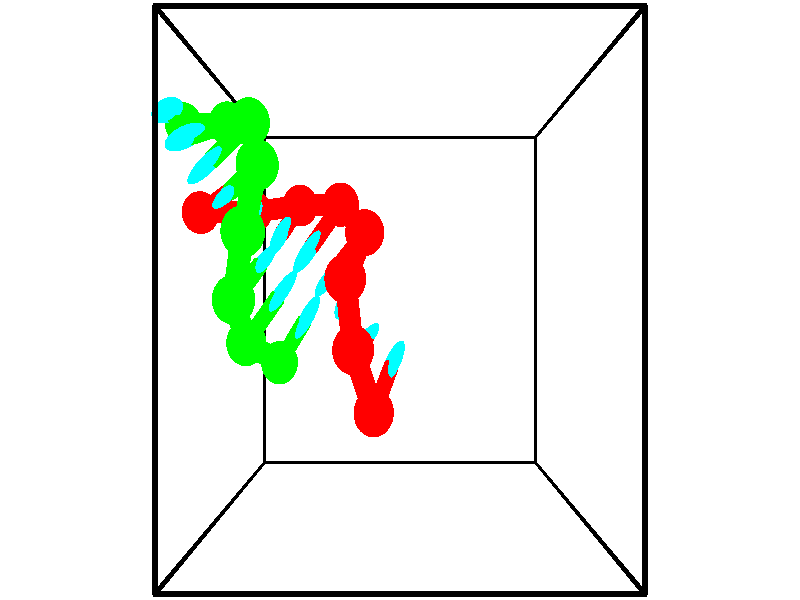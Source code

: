 // switches for output
#declare DRAW_BASES = 1; // possible values are 0, 1; only relevant for DNA ribbons
#declare DRAW_BASES_TYPE = 3; // possible values are 1, 2, 3; only relevant for DNA ribbons
#declare DRAW_FOG = 0; // set to 1 to enable fog

#include "colors.inc"

#include "transforms.inc"
background { rgb <1, 1, 1>}

#default {
   normal{
       ripples 0.25
       frequency 0.20
       turbulence 0.2
       lambda 5
   }
	finish {
		phong 0.1
		phong_size 40.
	}
}

// original window dimensions: 1024x640


// camera settings

camera {
	sky <-0, 1, 0>
	up <-0, 1, 0>
	right 1.6 * <1, 0, 0>
	location <2.5, 2.5, 11.1562>
	look_at <2.5, 2.5, 2.5>
	direction <0, 0, -8.6562>
	angle 67.0682
}


# declare cpy_camera_pos = <2.5, 2.5, 11.1562>;
# if (DRAW_FOG = 1)
fog {
	fog_type 2
	up vnormalize(cpy_camera_pos)
	color rgbt<1,1,1,0.3>
	distance 1e-5
	fog_alt 3e-3
	fog_offset 4
}
# end


// LIGHTS

# declare lum = 6;
global_settings {
	ambient_light rgb lum * <0.05, 0.05, 0.05>
	max_trace_level 15
}# declare cpy_direct_light_amount = 0.25;
light_source
{	1000 * <-1, -1, 1>,
	rgb lum * cpy_direct_light_amount
	parallel
}

light_source
{	1000 * <1, 1, -1>,
	rgb lum * cpy_direct_light_amount
	parallel
}

// strand 0

// nucleotide -1

// particle -1
sphere {
	<2.173390, 1.330338, 3.649205> 0.250000
	pigment { color rgbt <1,0,0,0> }
	no_shadow
}
cylinder {
	<2.305984, 1.609090, 3.394811>,  <2.385541, 1.776341, 3.242175>, 0.100000
	pigment { color rgbt <1,0,0,0> }
	no_shadow
}
cylinder {
	<2.305984, 1.609090, 3.394811>,  <2.173390, 1.330338, 3.649205>, 0.100000
	pigment { color rgbt <1,0,0,0> }
	no_shadow
}

// particle -1
sphere {
	<2.305984, 1.609090, 3.394811> 0.100000
	pigment { color rgbt <1,0,0,0> }
	no_shadow
}
sphere {
	0, 1
	scale<0.080000,0.200000,0.300000>
	matrix <-0.778331, 0.582974, 0.233113,
		0.533214, 0.417732, 0.735651,
		0.331487, 0.696879, -0.635984,
		2.405431, 1.818154, 3.204016>
	pigment { color rgbt <0,1,1,0> }
	no_shadow
}
cylinder {
	<1.938789, 2.001211, 3.923885>,  <2.173390, 1.330338, 3.649205>, 0.130000
	pigment { color rgbt <1,0,0,0> }
	no_shadow
}

// nucleotide -1

// particle -1
sphere {
	<1.938789, 2.001211, 3.923885> 0.250000
	pigment { color rgbt <1,0,0,0> }
	no_shadow
}
cylinder {
	<2.014088, 2.051066, 3.534213>,  <2.059267, 2.080980, 3.300409>, 0.100000
	pigment { color rgbt <1,0,0,0> }
	no_shadow
}
cylinder {
	<2.014088, 2.051066, 3.534213>,  <1.938789, 2.001211, 3.923885>, 0.100000
	pigment { color rgbt <1,0,0,0> }
	no_shadow
}

// particle -1
sphere {
	<2.014088, 2.051066, 3.534213> 0.100000
	pigment { color rgbt <1,0,0,0> }
	no_shadow
}
sphere {
	0, 1
	scale<0.080000,0.200000,0.300000>
	matrix <-0.727946, 0.683567, -0.053209,
		0.659286, 0.719167, 0.219409,
		0.188247, 0.124638, -0.974181,
		2.070562, 2.088458, 3.241958>
	pigment { color rgbt <0,1,1,0> }
	no_shadow
}
cylinder {
	<1.841909, 2.714055, 3.894920>,  <1.938789, 2.001211, 3.923885>, 0.130000
	pigment { color rgbt <1,0,0,0> }
	no_shadow
}

// nucleotide -1

// particle -1
sphere {
	<1.841909, 2.714055, 3.894920> 0.250000
	pigment { color rgbt <1,0,0,0> }
	no_shadow
}
cylinder {
	<1.811283, 2.571132, 3.522583>,  <1.792907, 2.485378, 3.299181>, 0.100000
	pigment { color rgbt <1,0,0,0> }
	no_shadow
}
cylinder {
	<1.811283, 2.571132, 3.522583>,  <1.841909, 2.714055, 3.894920>, 0.100000
	pigment { color rgbt <1,0,0,0> }
	no_shadow
}

// particle -1
sphere {
	<1.811283, 2.571132, 3.522583> 0.100000
	pigment { color rgbt <1,0,0,0> }
	no_shadow
}
sphere {
	0, 1
	scale<0.080000,0.200000,0.300000>
	matrix <-0.762684, 0.622323, -0.176148,
		0.642224, 0.696452, -0.320161,
		-0.076565, -0.357308, -0.930843,
		1.788314, 2.463939, 3.243330>
	pigment { color rgbt <0,1,1,0> }
	no_shadow
}
cylinder {
	<2.046866, 3.221037, 3.399817>,  <1.841909, 2.714055, 3.894920>, 0.130000
	pigment { color rgbt <1,0,0,0> }
	no_shadow
}

// nucleotide -1

// particle -1
sphere {
	<2.046866, 3.221037, 3.399817> 0.250000
	pigment { color rgbt <1,0,0,0> }
	no_shadow
}
cylinder {
	<1.780022, 2.952726, 3.270188>,  <1.619915, 2.791740, 3.192411>, 0.100000
	pigment { color rgbt <1,0,0,0> }
	no_shadow
}
cylinder {
	<1.780022, 2.952726, 3.270188>,  <2.046866, 3.221037, 3.399817>, 0.100000
	pigment { color rgbt <1,0,0,0> }
	no_shadow
}

// particle -1
sphere {
	<1.780022, 2.952726, 3.270188> 0.100000
	pigment { color rgbt <1,0,0,0> }
	no_shadow
}
sphere {
	0, 1
	scale<0.080000,0.200000,0.300000>
	matrix <-0.693030, 0.718381, -0.060316,
		0.273265, 0.184354, -0.944108,
		-0.667110, -0.670777, -0.324071,
		1.579889, 2.751493, 3.172967>
	pigment { color rgbt <0,1,1,0> }
	no_shadow
}
cylinder {
	<1.689810, 3.582389, 2.918771>,  <2.046866, 3.221037, 3.399817>, 0.130000
	pigment { color rgbt <1,0,0,0> }
	no_shadow
}

// nucleotide -1

// particle -1
sphere {
	<1.689810, 3.582389, 2.918771> 0.250000
	pigment { color rgbt <1,0,0,0> }
	no_shadow
}
cylinder {
	<1.451817, 3.274355, 3.010828>,  <1.309021, 3.089535, 3.066062>, 0.100000
	pigment { color rgbt <1,0,0,0> }
	no_shadow
}
cylinder {
	<1.451817, 3.274355, 3.010828>,  <1.689810, 3.582389, 2.918771>, 0.100000
	pigment { color rgbt <1,0,0,0> }
	no_shadow
}

// particle -1
sphere {
	<1.451817, 3.274355, 3.010828> 0.100000
	pigment { color rgbt <1,0,0,0> }
	no_shadow
}
sphere {
	0, 1
	scale<0.080000,0.200000,0.300000>
	matrix <-0.802404, 0.585618, -0.114888,
		-0.046302, -0.253024, -0.966352,
		-0.594982, -0.770085, 0.230142,
		1.273322, 3.043329, 3.079870>
	pigment { color rgbt <0,1,1,0> }
	no_shadow
}
cylinder {
	<1.056610, 3.639704, 2.407584>,  <1.689810, 3.582389, 2.918771>, 0.130000
	pigment { color rgbt <1,0,0,0> }
	no_shadow
}

// nucleotide -1

// particle -1
sphere {
	<1.056610, 3.639704, 2.407584> 0.250000
	pigment { color rgbt <1,0,0,0> }
	no_shadow
}
cylinder {
	<0.951916, 3.406164, 2.714990>,  <0.889099, 3.266040, 2.899433>, 0.100000
	pigment { color rgbt <1,0,0,0> }
	no_shadow
}
cylinder {
	<0.951916, 3.406164, 2.714990>,  <1.056610, 3.639704, 2.407584>, 0.100000
	pigment { color rgbt <1,0,0,0> }
	no_shadow
}

// particle -1
sphere {
	<0.951916, 3.406164, 2.714990> 0.100000
	pigment { color rgbt <1,0,0,0> }
	no_shadow
}
sphere {
	0, 1
	scale<0.080000,0.200000,0.300000>
	matrix <-0.899914, 0.435390, 0.024282,
		-0.348780, -0.685241, -0.639372,
		-0.261737, -0.583850, 0.768514,
		0.873395, 3.231009, 2.945544>
	pigment { color rgbt <0,1,1,0> }
	no_shadow
}
cylinder {
	<0.360460, 3.584324, 2.259654>,  <1.056610, 3.639704, 2.407584>, 0.130000
	pigment { color rgbt <1,0,0,0> }
	no_shadow
}

// nucleotide -1

// particle -1
sphere {
	<0.360460, 3.584324, 2.259654> 0.250000
	pigment { color rgbt <1,0,0,0> }
	no_shadow
}
cylinder {
	<0.439568, 3.508317, 2.644316>,  <0.487032, 3.462713, 2.875113>, 0.100000
	pigment { color rgbt <1,0,0,0> }
	no_shadow
}
cylinder {
	<0.439568, 3.508317, 2.644316>,  <0.360460, 3.584324, 2.259654>, 0.100000
	pigment { color rgbt <1,0,0,0> }
	no_shadow
}

// particle -1
sphere {
	<0.439568, 3.508317, 2.644316> 0.100000
	pigment { color rgbt <1,0,0,0> }
	no_shadow
}
sphere {
	0, 1
	scale<0.080000,0.200000,0.300000>
	matrix <-0.812261, 0.517416, 0.269283,
		-0.548744, -0.834371, -0.052015,
		0.197768, -0.190017, 0.961655,
		0.498898, 3.451312, 2.932813>
	pigment { color rgbt <0,1,1,0> }
	no_shadow
}
cylinder {
	<-0.310011, 3.524863, 2.651918>,  <0.360460, 3.584324, 2.259654>, 0.130000
	pigment { color rgbt <1,0,0,0> }
	no_shadow
}

// nucleotide -1

// particle -1
sphere {
	<-0.310011, 3.524863, 2.651918> 0.250000
	pigment { color rgbt <1,0,0,0> }
	no_shadow
}
cylinder {
	<-0.010799, 3.629657, 2.895825>,  <0.168727, 3.692533, 3.042170>, 0.100000
	pigment { color rgbt <1,0,0,0> }
	no_shadow
}
cylinder {
	<-0.010799, 3.629657, 2.895825>,  <-0.310011, 3.524863, 2.651918>, 0.100000
	pigment { color rgbt <1,0,0,0> }
	no_shadow
}

// particle -1
sphere {
	<-0.010799, 3.629657, 2.895825> 0.100000
	pigment { color rgbt <1,0,0,0> }
	no_shadow
}
sphere {
	0, 1
	scale<0.080000,0.200000,0.300000>
	matrix <-0.577622, 0.709446, 0.403780,
		-0.326813, -0.654255, 0.682015,
		0.748028, 0.261986, 0.609769,
		0.213609, 3.708252, 3.078756>
	pigment { color rgbt <0,1,1,0> }
	no_shadow
}
// strand 1

// nucleotide -1

// particle -1
sphere {
	<-0.520535, 4.546212, 2.725537> 0.250000
	pigment { color rgbt <0,1,0,0> }
	no_shadow
}
cylinder {
	<-0.496414, 4.533621, 3.124611>,  <-0.481942, 4.526066, 3.364055>, 0.100000
	pigment { color rgbt <0,1,0,0> }
	no_shadow
}
cylinder {
	<-0.496414, 4.533621, 3.124611>,  <-0.520535, 4.546212, 2.725537>, 0.100000
	pigment { color rgbt <0,1,0,0> }
	no_shadow
}

// particle -1
sphere {
	<-0.496414, 4.533621, 3.124611> 0.100000
	pigment { color rgbt <0,1,0,0> }
	no_shadow
}
sphere {
	0, 1
	scale<0.080000,0.200000,0.300000>
	matrix <0.513694, -0.856007, -0.058057,
		0.855851, 0.516005, -0.035450,
		0.060303, -0.031477, 0.997684,
		-0.478323, 4.524178, 3.423916>
	pigment { color rgbt <0,1,1,0> }
	no_shadow
}
cylinder {
	<0.173722, 4.482088, 2.983502>,  <-0.520535, 4.546212, 2.725537>, 0.130000
	pigment { color rgbt <0,1,0,0> }
	no_shadow
}

// nucleotide -1

// particle -1
sphere {
	<0.173722, 4.482088, 2.983502> 0.250000
	pigment { color rgbt <0,1,0,0> }
	no_shadow
}
cylinder {
	<-0.051277, 4.333593, 3.279010>,  <-0.186277, 4.244497, 3.456314>, 0.100000
	pigment { color rgbt <0,1,0,0> }
	no_shadow
}
cylinder {
	<-0.051277, 4.333593, 3.279010>,  <0.173722, 4.482088, 2.983502>, 0.100000
	pigment { color rgbt <0,1,0,0> }
	no_shadow
}

// particle -1
sphere {
	<-0.051277, 4.333593, 3.279010> 0.100000
	pigment { color rgbt <0,1,0,0> }
	no_shadow
}
sphere {
	0, 1
	scale<0.080000,0.200000,0.300000>
	matrix <0.586570, -0.808903, 0.040136,
		0.582692, 0.455916, 0.672763,
		-0.562499, -0.371236, 0.738769,
		-0.220027, 4.222222, 3.500640>
	pigment { color rgbt <0,1,1,0> }
	no_shadow
}
cylinder {
	<0.604776, 4.370997, 3.550352>,  <0.173722, 4.482088, 2.983502>, 0.130000
	pigment { color rgbt <0,1,0,0> }
	no_shadow
}

// nucleotide -1

// particle -1
sphere {
	<0.604776, 4.370997, 3.550352> 0.250000
	pigment { color rgbt <0,1,0,0> }
	no_shadow
}
cylinder {
	<0.302948, 4.109272, 3.570332>,  <0.121851, 3.952236, 3.582319>, 0.100000
	pigment { color rgbt <0,1,0,0> }
	no_shadow
}
cylinder {
	<0.302948, 4.109272, 3.570332>,  <0.604776, 4.370997, 3.550352>, 0.100000
	pigment { color rgbt <0,1,0,0> }
	no_shadow
}

// particle -1
sphere {
	<0.302948, 4.109272, 3.570332> 0.100000
	pigment { color rgbt <0,1,0,0> }
	no_shadow
}
sphere {
	0, 1
	scale<0.080000,0.200000,0.300000>
	matrix <0.649776, -0.755635, -0.082501,
		0.091725, -0.029797, 0.995338,
		-0.754571, -0.654315, 0.049950,
		0.076577, 3.912977, 3.585316>
	pigment { color rgbt <0,1,1,0> }
	no_shadow
}
cylinder {
	<0.807309, 3.839222, 3.994187>,  <0.604776, 4.370997, 3.550352>, 0.130000
	pigment { color rgbt <0,1,0,0> }
	no_shadow
}

// nucleotide -1

// particle -1
sphere {
	<0.807309, 3.839222, 3.994187> 0.250000
	pigment { color rgbt <0,1,0,0> }
	no_shadow
}
cylinder {
	<0.534027, 3.716200, 3.729267>,  <0.370058, 3.642387, 3.570315>, 0.100000
	pigment { color rgbt <0,1,0,0> }
	no_shadow
}
cylinder {
	<0.534027, 3.716200, 3.729267>,  <0.807309, 3.839222, 3.994187>, 0.100000
	pigment { color rgbt <0,1,0,0> }
	no_shadow
}

// particle -1
sphere {
	<0.534027, 3.716200, 3.729267> 0.100000
	pigment { color rgbt <0,1,0,0> }
	no_shadow
}
sphere {
	0, 1
	scale<0.080000,0.200000,0.300000>
	matrix <0.584427, -0.774077, -0.243414,
		-0.437808, -0.553368, 0.708596,
		-0.683205, -0.307554, -0.662300,
		0.329065, 3.623934, 3.530577>
	pigment { color rgbt <0,1,1,0> }
	no_shadow
}
cylinder {
	<0.681588, 3.160549, 4.170988>,  <0.807309, 3.839222, 3.994187>, 0.130000
	pigment { color rgbt <0,1,0,0> }
	no_shadow
}

// nucleotide -1

// particle -1
sphere {
	<0.681588, 3.160549, 4.170988> 0.250000
	pigment { color rgbt <0,1,0,0> }
	no_shadow
}
cylinder {
	<0.596977, 3.211375, 3.783357>,  <0.546211, 3.241871, 3.550778>, 0.100000
	pigment { color rgbt <0,1,0,0> }
	no_shadow
}
cylinder {
	<0.596977, 3.211375, 3.783357>,  <0.681588, 3.160549, 4.170988>, 0.100000
	pigment { color rgbt <0,1,0,0> }
	no_shadow
}

// particle -1
sphere {
	<0.596977, 3.211375, 3.783357> 0.100000
	pigment { color rgbt <0,1,0,0> }
	no_shadow
}
sphere {
	0, 1
	scale<0.080000,0.200000,0.300000>
	matrix <0.648996, -0.723107, -0.236475,
		-0.730795, -0.678948, 0.070490,
		-0.211526, 0.127067, -0.969077,
		0.533519, 3.249495, 3.492634>
	pigment { color rgbt <0,1,1,0> }
	no_shadow
}
cylinder {
	<0.514648, 2.504101, 3.949546>,  <0.681588, 3.160549, 4.170988>, 0.130000
	pigment { color rgbt <0,1,0,0> }
	no_shadow
}

// nucleotide -1

// particle -1
sphere {
	<0.514648, 2.504101, 3.949546> 0.250000
	pigment { color rgbt <0,1,0,0> }
	no_shadow
}
cylinder {
	<0.636307, 2.729914, 3.642613>,  <0.709302, 2.865402, 3.458454>, 0.100000
	pigment { color rgbt <0,1,0,0> }
	no_shadow
}
cylinder {
	<0.636307, 2.729914, 3.642613>,  <0.514648, 2.504101, 3.949546>, 0.100000
	pigment { color rgbt <0,1,0,0> }
	no_shadow
}

// particle -1
sphere {
	<0.636307, 2.729914, 3.642613> 0.100000
	pigment { color rgbt <0,1,0,0> }
	no_shadow
}
sphere {
	0, 1
	scale<0.080000,0.200000,0.300000>
	matrix <0.627245, -0.724917, -0.284710,
		-0.716979, -0.394710, -0.574582,
		0.304146, 0.564534, -0.767331,
		0.727551, 2.899274, 3.412414>
	pigment { color rgbt <0,1,1,0> }
	no_shadow
}
cylinder {
	<0.524204, 2.042238, 3.393108>,  <0.514648, 2.504101, 3.949546>, 0.130000
	pigment { color rgbt <0,1,0,0> }
	no_shadow
}

// nucleotide -1

// particle -1
sphere {
	<0.524204, 2.042238, 3.393108> 0.250000
	pigment { color rgbt <0,1,0,0> }
	no_shadow
}
cylinder {
	<0.763680, 2.351387, 3.308976>,  <0.907365, 2.536876, 3.258497>, 0.100000
	pigment { color rgbt <0,1,0,0> }
	no_shadow
}
cylinder {
	<0.763680, 2.351387, 3.308976>,  <0.524204, 2.042238, 3.393108>, 0.100000
	pigment { color rgbt <0,1,0,0> }
	no_shadow
}

// particle -1
sphere {
	<0.763680, 2.351387, 3.308976> 0.100000
	pigment { color rgbt <0,1,0,0> }
	no_shadow
}
sphere {
	0, 1
	scale<0.080000,0.200000,0.300000>
	matrix <0.714815, -0.634016, -0.295066,
		-0.361401, 0.026306, -0.932039,
		0.598690, 0.772872, -0.210330,
		0.943286, 2.583249, 3.245877>
	pigment { color rgbt <0,1,1,0> }
	no_shadow
}
cylinder {
	<0.831939, 1.775816, 2.788281>,  <0.524204, 2.042238, 3.393108>, 0.130000
	pigment { color rgbt <0,1,0,0> }
	no_shadow
}

// nucleotide -1

// particle -1
sphere {
	<0.831939, 1.775816, 2.788281> 0.250000
	pigment { color rgbt <0,1,0,0> }
	no_shadow
}
cylinder {
	<1.065292, 2.077925, 2.907764>,  <1.205304, 2.259190, 2.979455>, 0.100000
	pigment { color rgbt <0,1,0,0> }
	no_shadow
}
cylinder {
	<1.065292, 2.077925, 2.907764>,  <0.831939, 1.775816, 2.788281>, 0.100000
	pigment { color rgbt <0,1,0,0> }
	no_shadow
}

// particle -1
sphere {
	<1.065292, 2.077925, 2.907764> 0.100000
	pigment { color rgbt <0,1,0,0> }
	no_shadow
}
sphere {
	0, 1
	scale<0.080000,0.200000,0.300000>
	matrix <0.807982, -0.502261, -0.308055,
		-0.082635, 0.421066, -0.903258,
		0.583383, 0.755273, 0.298709,
		1.240307, 2.304507, 2.997377>
	pigment { color rgbt <0,1,1,0> }
	no_shadow
}
// box output
cylinder {
	<0.000000, 0.000000, 0.000000>,  <5.000000, 0.000000, 0.000000>, 0.025000
	pigment { color rgbt <0,0,0,0> }
	no_shadow
}
cylinder {
	<0.000000, 0.000000, 0.000000>,  <0.000000, 5.000000, 0.000000>, 0.025000
	pigment { color rgbt <0,0,0,0> }
	no_shadow
}
cylinder {
	<0.000000, 0.000000, 0.000000>,  <0.000000, 0.000000, 5.000000>, 0.025000
	pigment { color rgbt <0,0,0,0> }
	no_shadow
}
cylinder {
	<5.000000, 5.000000, 5.000000>,  <0.000000, 5.000000, 5.000000>, 0.025000
	pigment { color rgbt <0,0,0,0> }
	no_shadow
}
cylinder {
	<5.000000, 5.000000, 5.000000>,  <5.000000, 0.000000, 5.000000>, 0.025000
	pigment { color rgbt <0,0,0,0> }
	no_shadow
}
cylinder {
	<5.000000, 5.000000, 5.000000>,  <5.000000, 5.000000, 0.000000>, 0.025000
	pigment { color rgbt <0,0,0,0> }
	no_shadow
}
cylinder {
	<0.000000, 0.000000, 5.000000>,  <0.000000, 5.000000, 5.000000>, 0.025000
	pigment { color rgbt <0,0,0,0> }
	no_shadow
}
cylinder {
	<0.000000, 0.000000, 5.000000>,  <5.000000, 0.000000, 5.000000>, 0.025000
	pigment { color rgbt <0,0,0,0> }
	no_shadow
}
cylinder {
	<5.000000, 5.000000, 0.000000>,  <0.000000, 5.000000, 0.000000>, 0.025000
	pigment { color rgbt <0,0,0,0> }
	no_shadow
}
cylinder {
	<5.000000, 5.000000, 0.000000>,  <5.000000, 0.000000, 0.000000>, 0.025000
	pigment { color rgbt <0,0,0,0> }
	no_shadow
}
cylinder {
	<5.000000, 0.000000, 5.000000>,  <5.000000, 0.000000, 0.000000>, 0.025000
	pigment { color rgbt <0,0,0,0> }
	no_shadow
}
cylinder {
	<0.000000, 5.000000, 0.000000>,  <0.000000, 5.000000, 5.000000>, 0.025000
	pigment { color rgbt <0,0,0,0> }
	no_shadow
}
// end of box output
